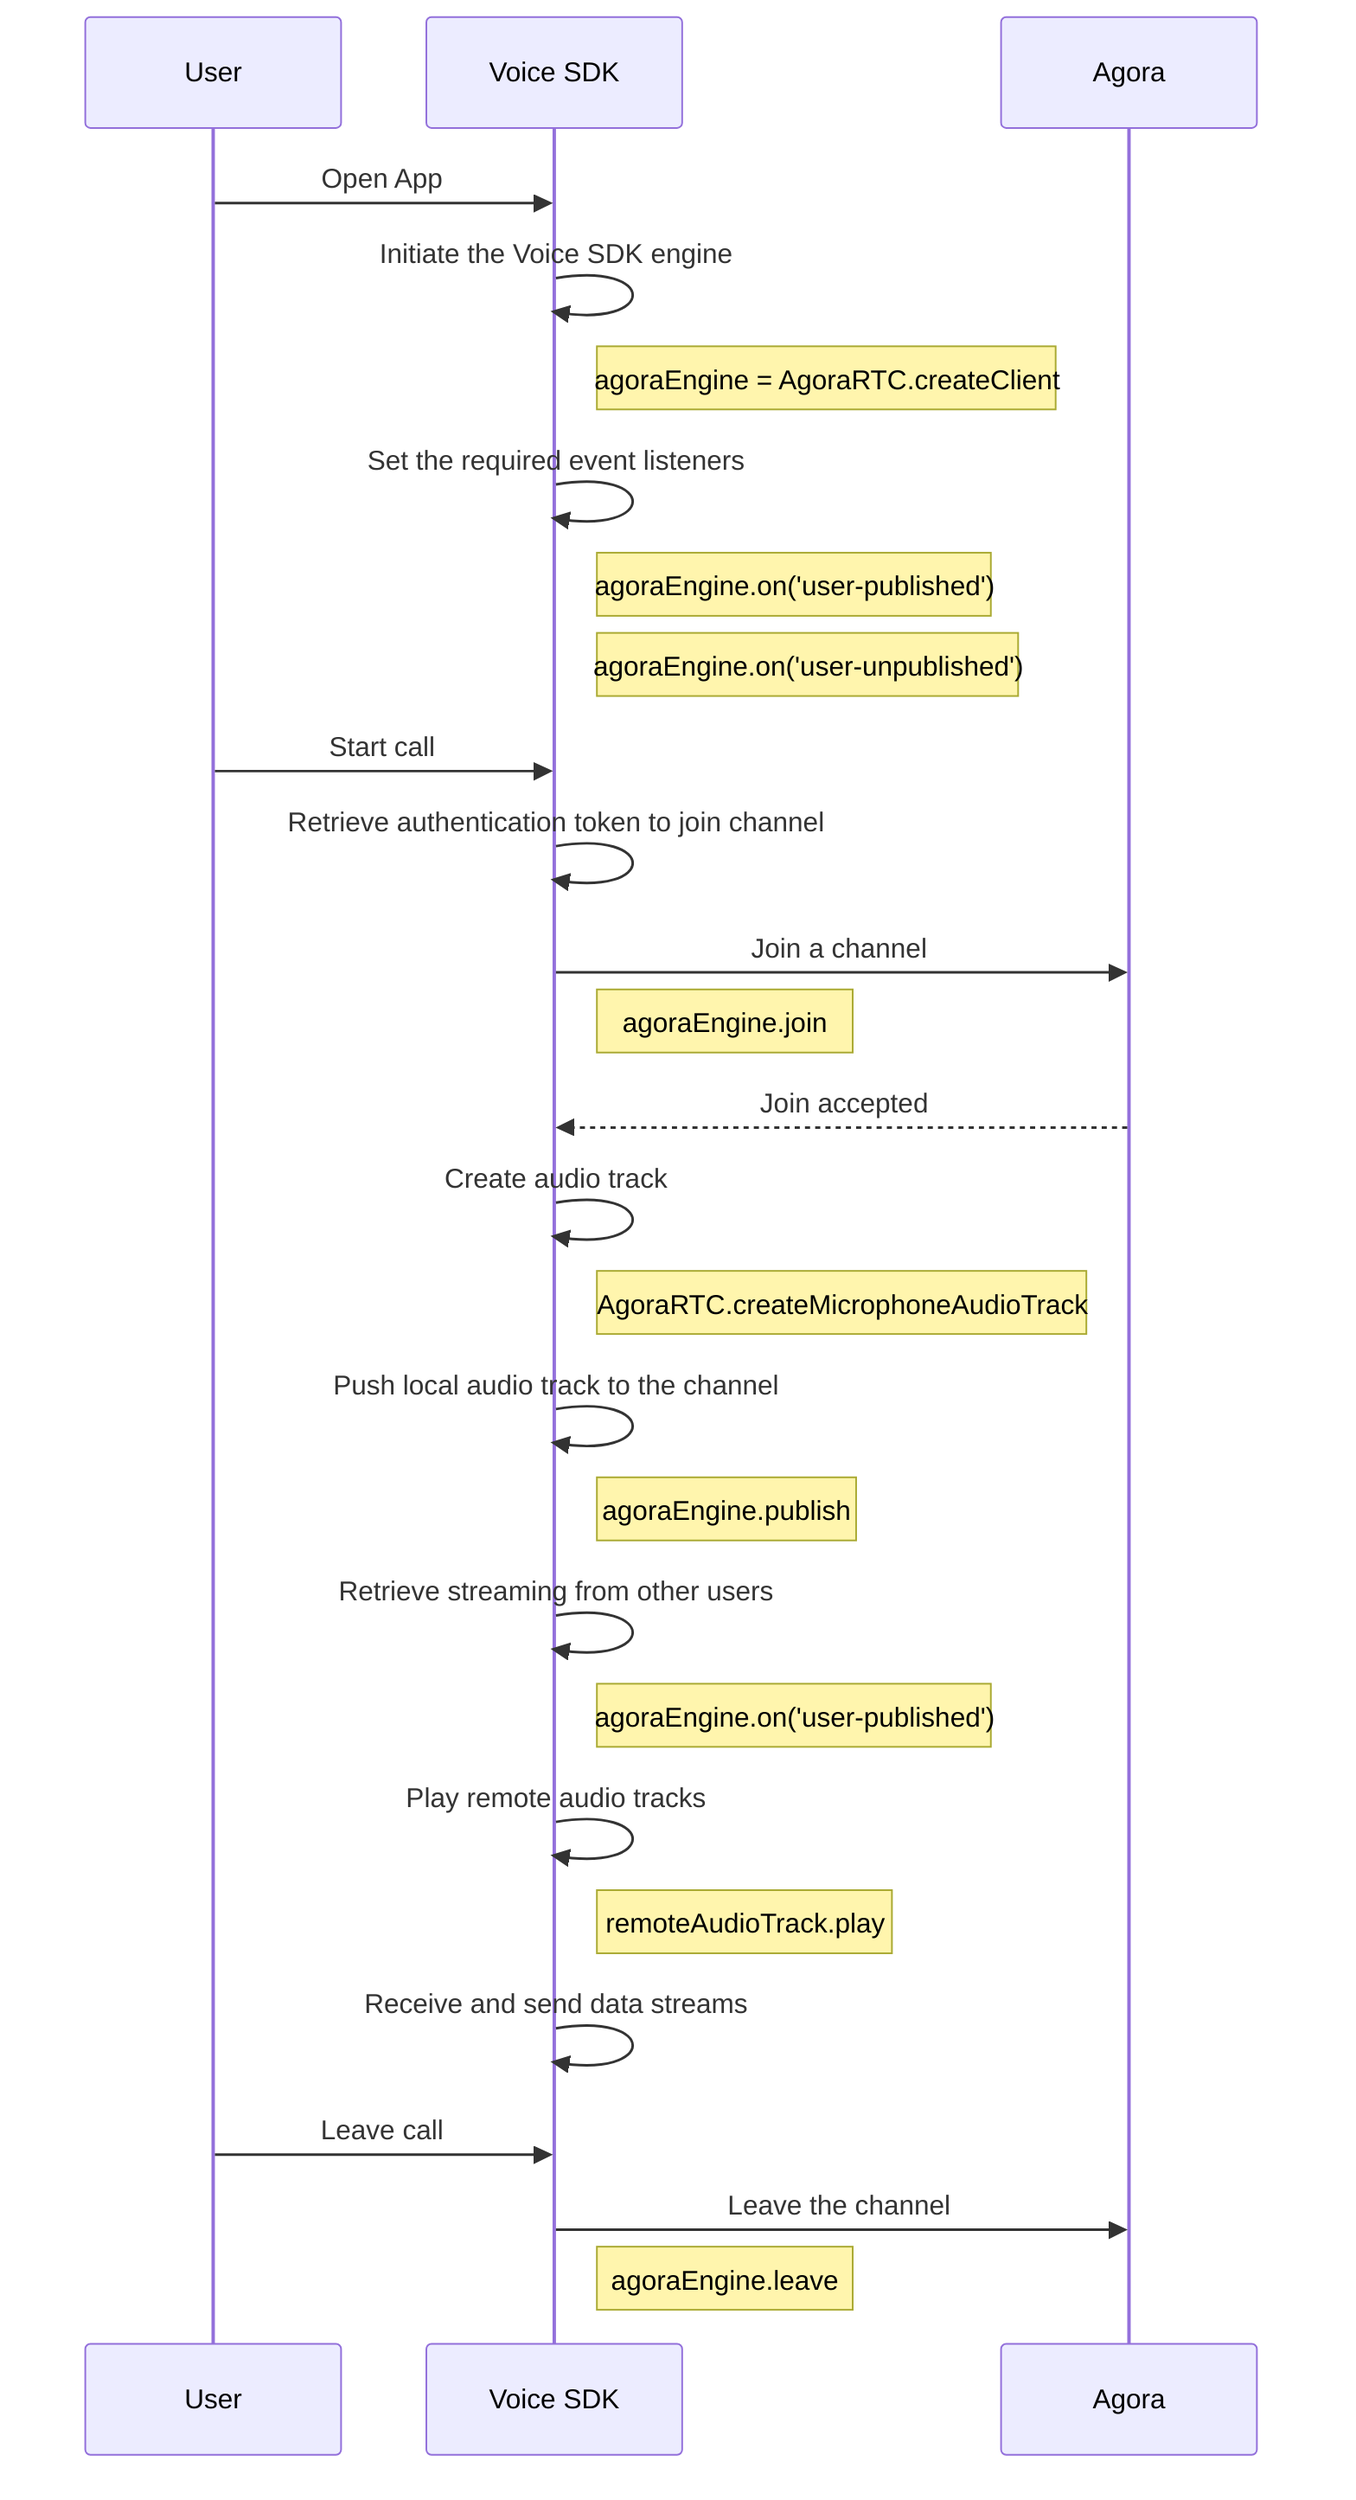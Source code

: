 sequenceDiagram
    participant User
    participant Voice_SDK as Voice SDK
    participant Agora

    User->>Voice_SDK: Open App
    Voice_SDK->>Voice_SDK: Initiate the Voice SDK engine
    note right of Voice_SDK: agoraEngine = AgoraRTC.createClient
    Voice_SDK->>Voice_SDK: Set the required event listeners
    note right of Voice_SDK: agoraEngine.on('user-published')
    note right of Voice_SDK: agoraEngine.on('user-unpublished')
    User->>Voice_SDK: Start call
    Voice_SDK->>Voice_SDK: Retrieve authentication token to join channel
    Voice_SDK->>Agora: Join a channel
    note right of Voice_SDK: agoraEngine.join
    Agora-->>Voice_SDK: Join accepted
    Voice_SDK->>Voice_SDK: Create audio track
    note right of Voice_SDK: AgoraRTC.createMicrophoneAudioTrack
    Voice_SDK->>Voice_SDK: Push local audio track to the channel
    note right of Voice_SDK: agoraEngine.publish
    Voice_SDK->>Voice_SDK: Retrieve streaming from other users
    note right of Voice_SDK: agoraEngine.on('user-published')
    Voice_SDK->>Voice_SDK: Play remote audio tracks
    note right of Voice_SDK: remoteAudioTrack.play
    Voice_SDK->>Voice_SDK: Receive and send data streams
    User->>Voice_SDK: Leave call
    Voice_SDK->>Agora: Leave the channel
    note right of Voice_SDK: agoraEngine.leave